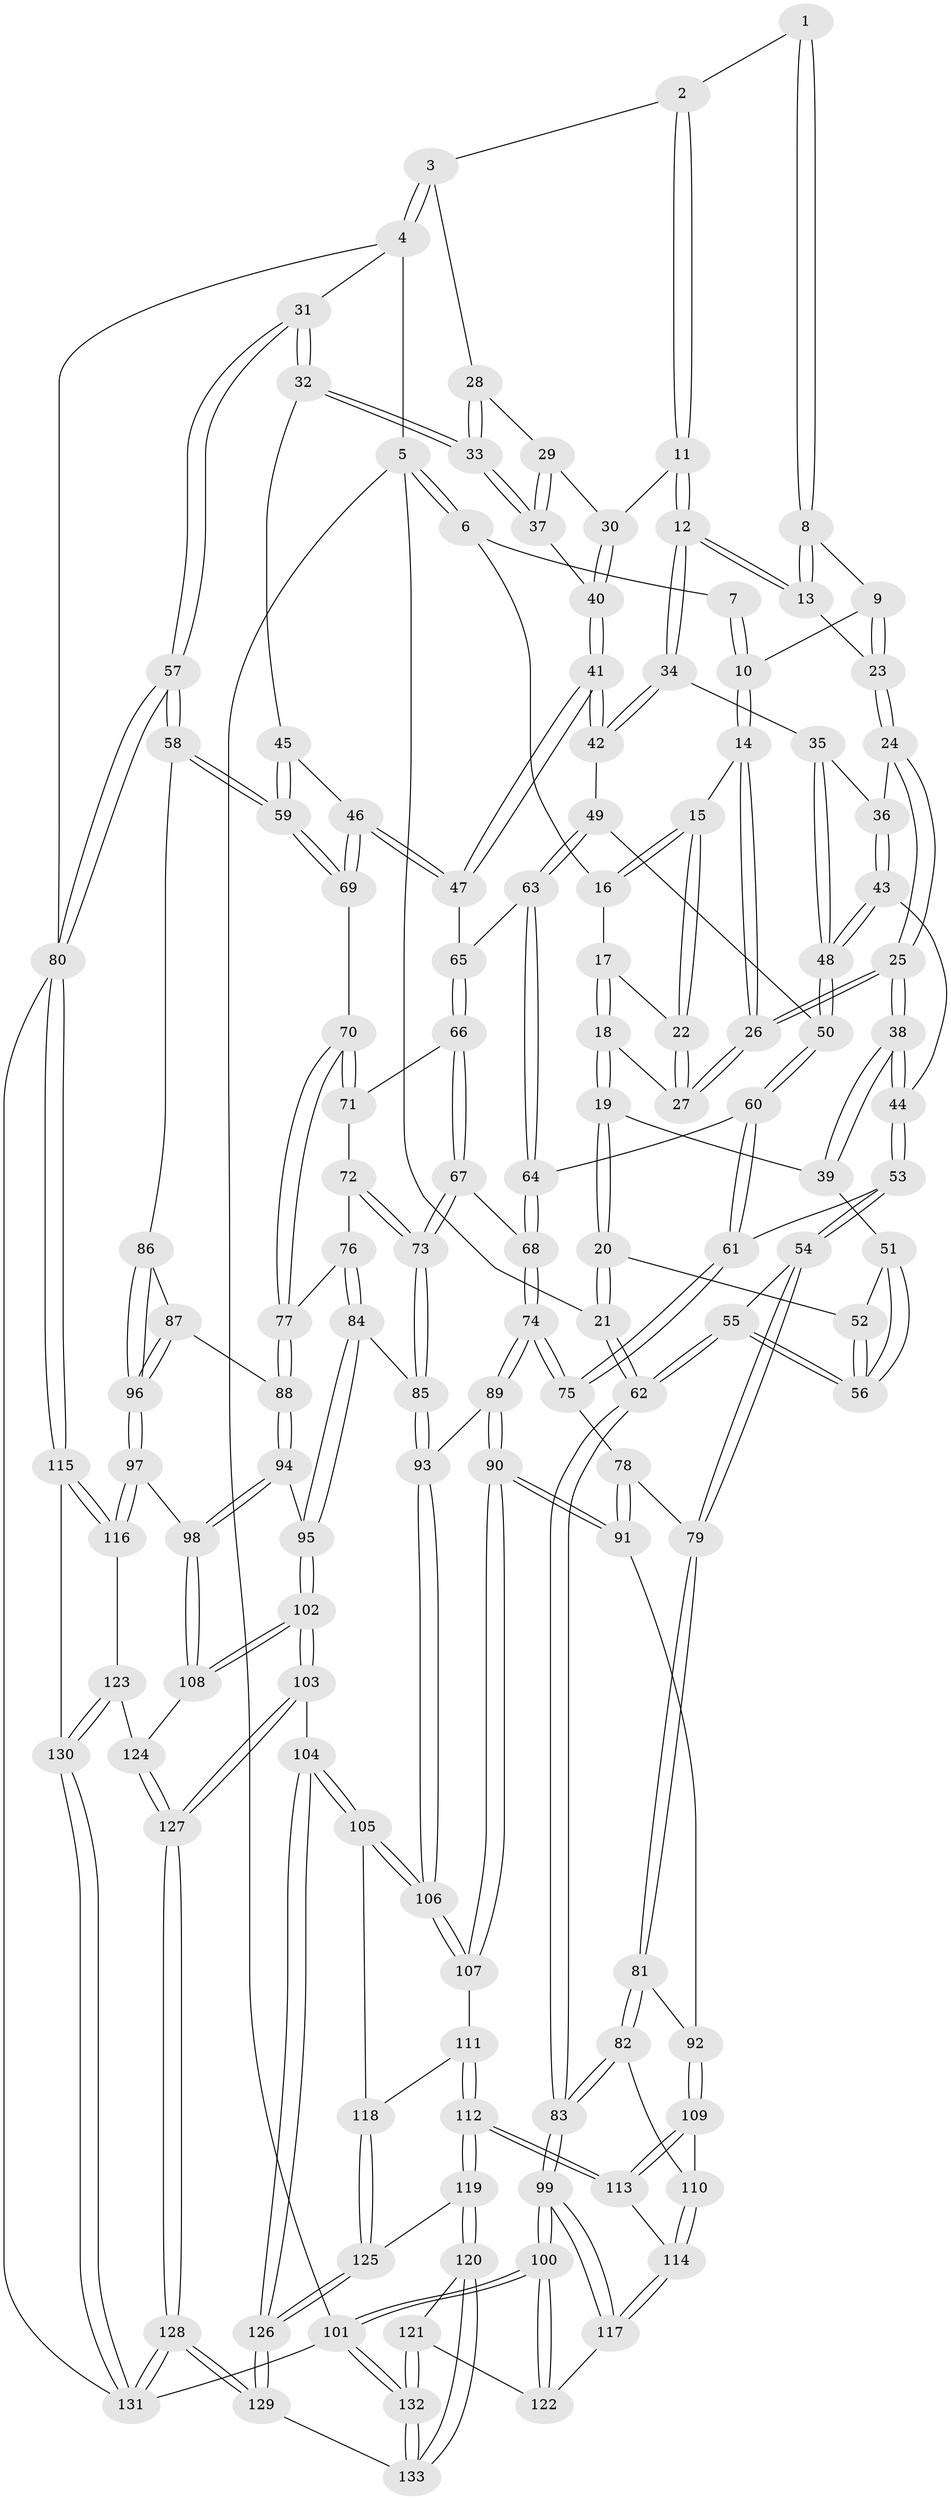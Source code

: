 // coarse degree distribution, {4: 0.2727272727272727, 3: 0.18181818181818182, 2: 0.030303030303030304, 5: 0.36363636363636365, 7: 0.030303030303030304, 1: 0.015151515151515152, 6: 0.09090909090909091, 11: 0.015151515151515152}
// Generated by graph-tools (version 1.1) at 2025/06/03/04/25 22:06:58]
// undirected, 133 vertices, 329 edges
graph export_dot {
graph [start="1"]
  node [color=gray90,style=filled];
  1 [pos="+0.4427808697594846+0"];
  2 [pos="+0.4435622526074894+0"];
  3 [pos="+0.9510872660472911+0"];
  4 [pos="+1+0"];
  5 [pos="+0+0"];
  6 [pos="+0.12571769854896903+0"];
  7 [pos="+0.18943259424274192+0"];
  8 [pos="+0.3728874652077782+0"];
  9 [pos="+0.31262824058652583+0.062430348994220924"];
  10 [pos="+0.3059022125693047+0.06202785173405866"];
  11 [pos="+0.5320224767446458+0.12887522614007696"];
  12 [pos="+0.5172938513383397+0.14283201684174093"];
  13 [pos="+0.41240165371166565+0.11131745184274716"];
  14 [pos="+0.2686555605885052+0.07024753512932723"];
  15 [pos="+0.22237393524772392+0.043999592076882414"];
  16 [pos="+0.15270451455491957+0"];
  17 [pos="+0.12259838111118028+0.033878184299381275"];
  18 [pos="+0.0791726254203851+0.1366510859730126"];
  19 [pos="+0.02804255450058842+0.17533187342252146"];
  20 [pos="+0+0.20471802574777445"];
  21 [pos="+0+0.18419730531670944"];
  22 [pos="+0.18894520053243374+0.10801565219285002"];
  23 [pos="+0.3530109020042752+0.1218623502489761"];
  24 [pos="+0.31604031953344003+0.18165709914656608"];
  25 [pos="+0.2561258771490793+0.20376742738272544"];
  26 [pos="+0.2488542031841372+0.18836428558311655"];
  27 [pos="+0.18367097257068052+0.13101490605720154"];
  28 [pos="+0.7168240223368775+0.024875619033460267"];
  29 [pos="+0.666218136607064+0.08370682854632709"];
  30 [pos="+0.6057598487591932+0.12378082289532687"];
  31 [pos="+1+0"];
  32 [pos="+0.8339574589465641+0.23371258929416278"];
  33 [pos="+0.8315988678208679+0.23225136881336028"];
  34 [pos="+0.4952540456808712+0.2079304691834"];
  35 [pos="+0.4744436047611866+0.2202054129417581"];
  36 [pos="+0.3916027541403559+0.22094788407347654"];
  37 [pos="+0.768699500492511+0.21052776267558584"];
  38 [pos="+0.23249175887190712+0.2685466345768554"];
  39 [pos="+0.2097819354929978+0.27152367237574077"];
  40 [pos="+0.6647213032542496+0.2258151238109164"];
  41 [pos="+0.6546569021147182+0.3591070880742763"];
  42 [pos="+0.560092159910485+0.3144510017835981"];
  43 [pos="+0.3392998550398137+0.2975697723032065"];
  44 [pos="+0.24838408364019204+0.28806970667253307"];
  45 [pos="+0.8331524433294928+0.27093902298319317"];
  46 [pos="+0.6875341159267927+0.39740634132804564"];
  47 [pos="+0.6801790205631897+0.39202660137446377"];
  48 [pos="+0.40623268786137723+0.3426441642101014"];
  49 [pos="+0.4660520602729446+0.39197311817077224"];
  50 [pos="+0.409211092276936+0.35865072008301413"];
  51 [pos="+0.16366657575144106+0.3131753096305742"];
  52 [pos="+0.008587624169261626+0.3042271045422748"];
  53 [pos="+0.2733288761050296+0.4395000446622619"];
  54 [pos="+0.14027394996516862+0.46791659391262413"];
  55 [pos="+0.11366973732445088+0.4462638125736842"];
  56 [pos="+0.11078345379972093+0.42933329097937417"];
  57 [pos="+1+0.4946545780169448"];
  58 [pos="+1+0.49585553268123034"];
  59 [pos="+1+0.4848104983981609"];
  60 [pos="+0.31961144250803064+0.44042444522016755"];
  61 [pos="+0.28810601022330995+0.4485411734018865"];
  62 [pos="+0+0.551998330760356"];
  63 [pos="+0.4718723185156387+0.41051129072258713"];
  64 [pos="+0.42948593872605484+0.48942890415060447"];
  65 [pos="+0.5212696578626339+0.44150328827307295"];
  66 [pos="+0.5231707207148625+0.49648030730258247"];
  67 [pos="+0.48598022918273137+0.545556843870464"];
  68 [pos="+0.4355568415647439+0.5067120419145633"];
  69 [pos="+0.7024767808181095+0.4457238003443172"];
  70 [pos="+0.6991511468981092+0.46029438796229727"];
  71 [pos="+0.5450851703501322+0.49819392626362746"];
  72 [pos="+0.5729530038033713+0.535037562008672"];
  73 [pos="+0.4950423770567122+0.5794007661262209"];
  74 [pos="+0.3479358027876018+0.577121066370546"];
  75 [pos="+0.298421546122027+0.5218784828346582"];
  76 [pos="+0.6239593760879267+0.5334909801457037"];
  77 [pos="+0.6963847849988286+0.503288569597773"];
  78 [pos="+0.25649594444581236+0.5611613154471616"];
  79 [pos="+0.1396115240142421+0.5274135058137875"];
  80 [pos="+1+0.9224353025424716"];
  81 [pos="+0.13403698558162727+0.5541243913962187"];
  82 [pos="+0+0.5945931209388722"];
  83 [pos="+0+0.569073530520739"];
  84 [pos="+0.5289857855808695+0.6220780935677144"];
  85 [pos="+0.4966183936548993+0.6081606530327772"];
  86 [pos="+1+0.5366475550738008"];
  87 [pos="+0.7660909342637998+0.5742609976653494"];
  88 [pos="+0.7066955122776251+0.5459835175384438"];
  89 [pos="+0.356836311858567+0.612076427086501"];
  90 [pos="+0.28307738844944164+0.6891766706774956"];
  91 [pos="+0.20814523473060265+0.6607861849402975"];
  92 [pos="+0.1580200138096034+0.6630523489755712"];
  93 [pos="+0.4458602428852233+0.6427997478051057"];
  94 [pos="+0.6686613576851241+0.655104239445859"];
  95 [pos="+0.5411073160105825+0.631622907415199"];
  96 [pos="+0.8657164763064508+0.7227969658470698"];
  97 [pos="+0.8617211988398443+0.7306320956718129"];
  98 [pos="+0.6981899291156098+0.7615502093392508"];
  99 [pos="+0+0.6268115600423263"];
  100 [pos="+0+0.8225485332853437"];
  101 [pos="+0+1"];
  102 [pos="+0.5487701902903063+0.8199734907067271"];
  103 [pos="+0.5462472634835646+0.8214321852369811"];
  104 [pos="+0.49252783070911005+0.8238582762653087"];
  105 [pos="+0.43586289228643194+0.7948304544623004"];
  106 [pos="+0.4335228245686828+0.7906539210316677"];
  107 [pos="+0.29903975583652587+0.7248647125930058"];
  108 [pos="+0.6819617425137438+0.7860379892546268"];
  109 [pos="+0.15537505993723796+0.6656068959989844"];
  110 [pos="+0+0.6193362673460789"];
  111 [pos="+0.26638548149438745+0.7850552225235894"];
  112 [pos="+0.22286762401313845+0.8450576622627475"];
  113 [pos="+0.12461484316099578+0.7530494113059035"];
  114 [pos="+0.09512467793947452+0.769517137294267"];
  115 [pos="+0.9388744501377099+0.8585156742367067"];
  116 [pos="+0.9107983314888539+0.829897455963513"];
  117 [pos="+0.08480136981539116+0.77987264415819"];
  118 [pos="+0.3700543467218717+0.8490082522791491"];
  119 [pos="+0.23488987059554475+0.9149650676648091"];
  120 [pos="+0.22601033080431676+0.9307265956773239"];
  121 [pos="+0.07090631898800434+0.8916446742952326"];
  122 [pos="+0.06702236761963334+0.8077740092825499"];
  123 [pos="+0.7750125019961002+0.8990522756648947"];
  124 [pos="+0.7044462872058478+0.8422471202754767"];
  125 [pos="+0.3264797061326718+0.8930722851576925"];
  126 [pos="+0.43744939579152153+1"];
  127 [pos="+0.6311529306069117+1"];
  128 [pos="+0.6348802508746433+1"];
  129 [pos="+0.45967888226852094+1"];
  130 [pos="+0.8290432399705373+1"];
  131 [pos="+0.7938429839620424+1"];
  132 [pos="+0+1"];
  133 [pos="+0.2151179384217058+1"];
  1 -- 2;
  1 -- 8;
  1 -- 8;
  2 -- 3;
  2 -- 11;
  2 -- 11;
  3 -- 4;
  3 -- 4;
  3 -- 28;
  4 -- 5;
  4 -- 31;
  4 -- 80;
  5 -- 6;
  5 -- 6;
  5 -- 21;
  5 -- 101;
  6 -- 7;
  6 -- 16;
  7 -- 10;
  7 -- 10;
  8 -- 9;
  8 -- 13;
  8 -- 13;
  9 -- 10;
  9 -- 23;
  9 -- 23;
  10 -- 14;
  10 -- 14;
  11 -- 12;
  11 -- 12;
  11 -- 30;
  12 -- 13;
  12 -- 13;
  12 -- 34;
  12 -- 34;
  13 -- 23;
  14 -- 15;
  14 -- 26;
  14 -- 26;
  15 -- 16;
  15 -- 16;
  15 -- 22;
  15 -- 22;
  16 -- 17;
  17 -- 18;
  17 -- 18;
  17 -- 22;
  18 -- 19;
  18 -- 19;
  18 -- 27;
  19 -- 20;
  19 -- 20;
  19 -- 39;
  20 -- 21;
  20 -- 21;
  20 -- 52;
  21 -- 62;
  21 -- 62;
  22 -- 27;
  22 -- 27;
  23 -- 24;
  23 -- 24;
  24 -- 25;
  24 -- 25;
  24 -- 36;
  25 -- 26;
  25 -- 26;
  25 -- 38;
  25 -- 38;
  26 -- 27;
  26 -- 27;
  28 -- 29;
  28 -- 33;
  28 -- 33;
  29 -- 30;
  29 -- 37;
  29 -- 37;
  30 -- 40;
  30 -- 40;
  31 -- 32;
  31 -- 32;
  31 -- 57;
  31 -- 57;
  32 -- 33;
  32 -- 33;
  32 -- 45;
  33 -- 37;
  33 -- 37;
  34 -- 35;
  34 -- 42;
  34 -- 42;
  35 -- 36;
  35 -- 48;
  35 -- 48;
  36 -- 43;
  36 -- 43;
  37 -- 40;
  38 -- 39;
  38 -- 39;
  38 -- 44;
  38 -- 44;
  39 -- 51;
  40 -- 41;
  40 -- 41;
  41 -- 42;
  41 -- 42;
  41 -- 47;
  41 -- 47;
  42 -- 49;
  43 -- 44;
  43 -- 48;
  43 -- 48;
  44 -- 53;
  44 -- 53;
  45 -- 46;
  45 -- 59;
  45 -- 59;
  46 -- 47;
  46 -- 47;
  46 -- 69;
  46 -- 69;
  47 -- 65;
  48 -- 50;
  48 -- 50;
  49 -- 50;
  49 -- 63;
  49 -- 63;
  50 -- 60;
  50 -- 60;
  51 -- 52;
  51 -- 56;
  51 -- 56;
  52 -- 56;
  52 -- 56;
  53 -- 54;
  53 -- 54;
  53 -- 61;
  54 -- 55;
  54 -- 79;
  54 -- 79;
  55 -- 56;
  55 -- 56;
  55 -- 62;
  55 -- 62;
  57 -- 58;
  57 -- 58;
  57 -- 80;
  57 -- 80;
  58 -- 59;
  58 -- 59;
  58 -- 86;
  59 -- 69;
  59 -- 69;
  60 -- 61;
  60 -- 61;
  60 -- 64;
  61 -- 75;
  61 -- 75;
  62 -- 83;
  62 -- 83;
  63 -- 64;
  63 -- 64;
  63 -- 65;
  64 -- 68;
  64 -- 68;
  65 -- 66;
  65 -- 66;
  66 -- 67;
  66 -- 67;
  66 -- 71;
  67 -- 68;
  67 -- 73;
  67 -- 73;
  68 -- 74;
  68 -- 74;
  69 -- 70;
  70 -- 71;
  70 -- 71;
  70 -- 77;
  70 -- 77;
  71 -- 72;
  72 -- 73;
  72 -- 73;
  72 -- 76;
  73 -- 85;
  73 -- 85;
  74 -- 75;
  74 -- 75;
  74 -- 89;
  74 -- 89;
  75 -- 78;
  76 -- 77;
  76 -- 84;
  76 -- 84;
  77 -- 88;
  77 -- 88;
  78 -- 79;
  78 -- 91;
  78 -- 91;
  79 -- 81;
  79 -- 81;
  80 -- 115;
  80 -- 115;
  80 -- 131;
  81 -- 82;
  81 -- 82;
  81 -- 92;
  82 -- 83;
  82 -- 83;
  82 -- 110;
  83 -- 99;
  83 -- 99;
  84 -- 85;
  84 -- 95;
  84 -- 95;
  85 -- 93;
  85 -- 93;
  86 -- 87;
  86 -- 96;
  86 -- 96;
  87 -- 88;
  87 -- 96;
  87 -- 96;
  88 -- 94;
  88 -- 94;
  89 -- 90;
  89 -- 90;
  89 -- 93;
  90 -- 91;
  90 -- 91;
  90 -- 107;
  90 -- 107;
  91 -- 92;
  92 -- 109;
  92 -- 109;
  93 -- 106;
  93 -- 106;
  94 -- 95;
  94 -- 98;
  94 -- 98;
  95 -- 102;
  95 -- 102;
  96 -- 97;
  96 -- 97;
  97 -- 98;
  97 -- 116;
  97 -- 116;
  98 -- 108;
  98 -- 108;
  99 -- 100;
  99 -- 100;
  99 -- 117;
  99 -- 117;
  100 -- 101;
  100 -- 101;
  100 -- 122;
  100 -- 122;
  101 -- 132;
  101 -- 132;
  101 -- 131;
  102 -- 103;
  102 -- 103;
  102 -- 108;
  102 -- 108;
  103 -- 104;
  103 -- 127;
  103 -- 127;
  104 -- 105;
  104 -- 105;
  104 -- 126;
  104 -- 126;
  105 -- 106;
  105 -- 106;
  105 -- 118;
  106 -- 107;
  106 -- 107;
  107 -- 111;
  108 -- 124;
  109 -- 110;
  109 -- 113;
  109 -- 113;
  110 -- 114;
  110 -- 114;
  111 -- 112;
  111 -- 112;
  111 -- 118;
  112 -- 113;
  112 -- 113;
  112 -- 119;
  112 -- 119;
  113 -- 114;
  114 -- 117;
  114 -- 117;
  115 -- 116;
  115 -- 116;
  115 -- 130;
  116 -- 123;
  117 -- 122;
  118 -- 125;
  118 -- 125;
  119 -- 120;
  119 -- 120;
  119 -- 125;
  120 -- 121;
  120 -- 133;
  120 -- 133;
  121 -- 122;
  121 -- 132;
  121 -- 132;
  123 -- 124;
  123 -- 130;
  123 -- 130;
  124 -- 127;
  124 -- 127;
  125 -- 126;
  125 -- 126;
  126 -- 129;
  126 -- 129;
  127 -- 128;
  127 -- 128;
  128 -- 129;
  128 -- 129;
  128 -- 131;
  128 -- 131;
  129 -- 133;
  130 -- 131;
  130 -- 131;
  132 -- 133;
  132 -- 133;
}

